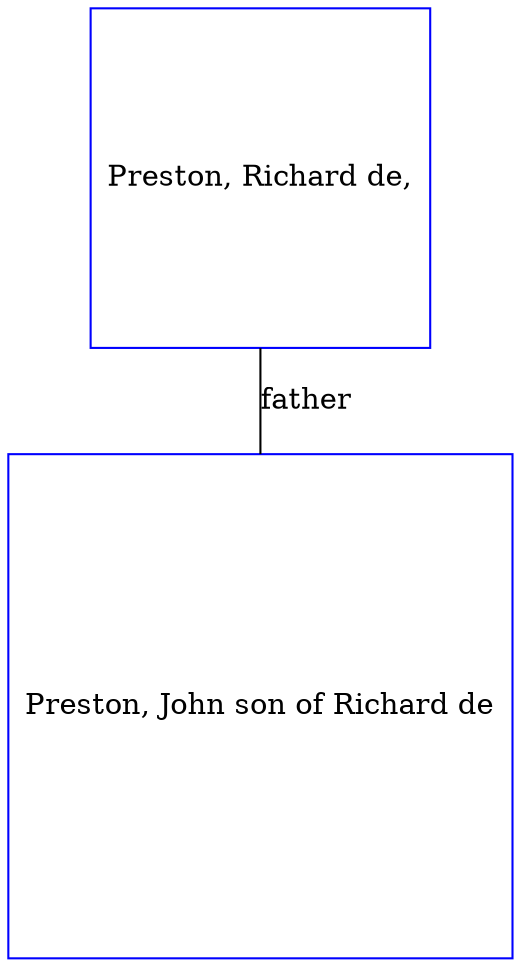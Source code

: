 digraph D {
    edge [dir=none];    node [shape=box];    "009730"   [label="Preston, Richard de,", shape=box, regular=1, color="blue"] ;
"009729"   [label="Preston, John son of Richard de", shape=box, regular=1, color="blue"] ;
009730->009729 [label="father",arrowsize=0.0]; 
}